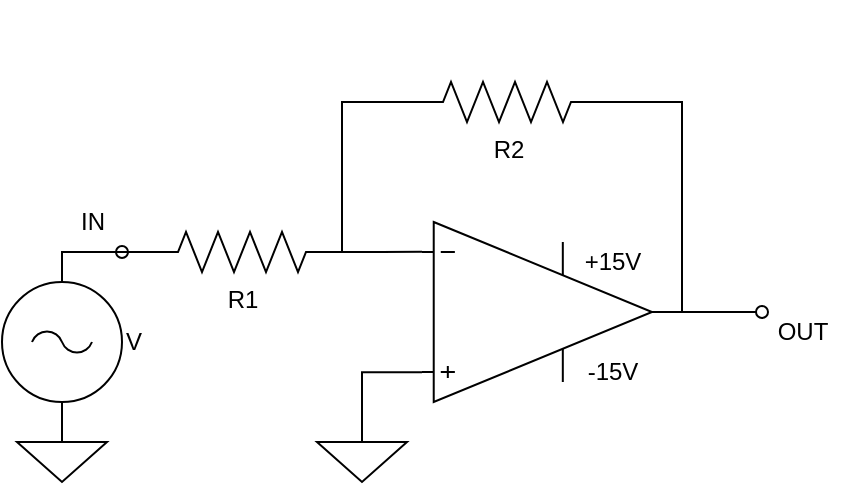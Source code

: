 <mxfile version="13.1.11" type="device"><diagram name="Page-1" id="7e0a89b8-554c-2b80-1dc8-d5c74ca68de4"><mxGraphModel dx="1422" dy="713" grid="1" gridSize="10" guides="1" tooltips="1" connect="1" arrows="0" fold="1" page="1" pageScale="1" pageWidth="1100" pageHeight="850" background="#ffffff" math="0" shadow="0"><root><mxCell id="0"/><mxCell id="1" parent="0"/><mxCell id="ZVsuRvTm9p5kXVCQ8msv-15" style="edgeStyle=orthogonalEdgeStyle;rounded=0;orthogonalLoop=1;jettySize=auto;html=1;exitX=1;exitY=0.5;exitDx=0;exitDy=0;exitPerimeter=0;endArrow=none;endFill=0;fontSize=16;" parent="1" edge="1"><mxGeometry relative="1" as="geometry"><mxPoint x="390" y="270" as="targetPoint"/><mxPoint x="390" y="270" as="sourcePoint"/></mxGeometry></mxCell><mxCell id="ZVsuRvTm9p5kXVCQ8msv-14" style="edgeStyle=orthogonalEdgeStyle;rounded=0;orthogonalLoop=1;jettySize=auto;html=1;endArrow=none;endFill=0;fontSize=16;startArrow=none;startFill=0;exitX=0;exitY=0.5;exitDx=0;exitDy=0;exitPerimeter=0;" parent="1" edge="1" source="L6mjfoqMnN6WN8Gxvz6a-11"><mxGeometry relative="1" as="geometry"><mxPoint x="310" y="395" as="targetPoint"/><mxPoint x="330" y="320" as="sourcePoint"/><Array as="points"><mxPoint x="310" y="320"/><mxPoint x="310" y="395"/></Array></mxGeometry></mxCell><mxCell id="L6mjfoqMnN6WN8Gxvz6a-8" style="edgeStyle=orthogonalEdgeStyle;rounded=0;orthogonalLoop=1;jettySize=auto;html=1;exitX=1;exitY=0.5;exitDx=0;exitDy=0;exitPerimeter=0;endArrow=oval;endFill=0;" edge="1" parent="1" source="L6mjfoqMnN6WN8Gxvz6a-1"><mxGeometry relative="1" as="geometry"><mxPoint x="520" y="425" as="targetPoint"/></mxGeometry></mxCell><mxCell id="L6mjfoqMnN6WN8Gxvz6a-9" style="edgeStyle=orthogonalEdgeStyle;rounded=0;orthogonalLoop=1;jettySize=auto;html=1;exitX=0;exitY=0.835;exitDx=0;exitDy=0;exitPerimeter=0;endArrow=none;endFill=0;" edge="1" parent="1" source="L6mjfoqMnN6WN8Gxvz6a-1" target="L6mjfoqMnN6WN8Gxvz6a-10"><mxGeometry relative="1" as="geometry"><mxPoint x="320" y="560" as="targetPoint"/></mxGeometry></mxCell><mxCell id="L6mjfoqMnN6WN8Gxvz6a-15" style="edgeStyle=orthogonalEdgeStyle;rounded=0;orthogonalLoop=1;jettySize=auto;html=1;entryX=1;entryY=0.5;entryDx=0;entryDy=0;entryPerimeter=0;endArrow=none;endFill=0;" edge="1" parent="1" target="L6mjfoqMnN6WN8Gxvz6a-11"><mxGeometry relative="1" as="geometry"><mxPoint x="480" y="425" as="sourcePoint"/><Array as="points"><mxPoint x="480" y="320"/></Array></mxGeometry></mxCell><mxCell id="L6mjfoqMnN6WN8Gxvz6a-1" value="" style="verticalLabelPosition=bottom;shadow=0;dashed=0;align=center;html=1;verticalAlign=top;shape=mxgraph.electrical.abstract.operational_amp_1;" vertex="1" parent="1"><mxGeometry x="350" y="380" width="115" height="90" as="geometry"/></mxCell><mxCell id="L6mjfoqMnN6WN8Gxvz6a-2" value="+15V" style="text;html=1;align=center;verticalAlign=middle;resizable=0;points=[];autosize=1;" vertex="1" parent="L6mjfoqMnN6WN8Gxvz6a-1"><mxGeometry x="75" y="10" width="40" height="20" as="geometry"/></mxCell><mxCell id="L6mjfoqMnN6WN8Gxvz6a-6" value="-15V" style="text;html=1;align=center;verticalAlign=middle;resizable=0;points=[];autosize=1;" vertex="1" parent="L6mjfoqMnN6WN8Gxvz6a-1"><mxGeometry x="75" y="65" width="40" height="20" as="geometry"/></mxCell><mxCell id="L6mjfoqMnN6WN8Gxvz6a-10" value="" style="pointerEvents=1;verticalLabelPosition=bottom;shadow=0;dashed=0;align=center;html=1;verticalAlign=top;shape=mxgraph.electrical.signal_sources.signal_ground;" vertex="1" parent="1"><mxGeometry x="297.5" y="480" width="45" height="30" as="geometry"/></mxCell><mxCell id="L6mjfoqMnN6WN8Gxvz6a-11" value="R2" style="pointerEvents=1;verticalLabelPosition=bottom;shadow=0;dashed=0;align=center;html=1;verticalAlign=top;shape=mxgraph.electrical.resistors.resistor_2;" vertex="1" parent="1"><mxGeometry x="342.5" y="310" width="100" height="20" as="geometry"/></mxCell><mxCell id="L6mjfoqMnN6WN8Gxvz6a-20" style="edgeStyle=elbowEdgeStyle;rounded=0;orthogonalLoop=1;jettySize=auto;html=1;exitX=1;exitY=0.5;exitDx=0;exitDy=0;exitPerimeter=0;startArrow=none;startFill=0;startSize=0;endArrow=none;endFill=0;targetPerimeterSpacing=6;entryX=0;entryY=0.165;entryDx=0;entryDy=0;entryPerimeter=0;" edge="1" parent="1" source="L6mjfoqMnN6WN8Gxvz6a-12" target="L6mjfoqMnN6WN8Gxvz6a-1"><mxGeometry relative="1" as="geometry"><mxPoint x="340" y="395" as="targetPoint"/><Array as="points"/></mxGeometry></mxCell><mxCell id="L6mjfoqMnN6WN8Gxvz6a-12" value="R1" style="pointerEvents=1;verticalLabelPosition=bottom;shadow=0;dashed=0;align=center;html=1;verticalAlign=top;shape=mxgraph.electrical.resistors.resistor_2;" vertex="1" parent="1"><mxGeometry x="210" y="385" width="100" height="20" as="geometry"/></mxCell><mxCell id="L6mjfoqMnN6WN8Gxvz6a-23" value="OUT" style="text;html=1;align=center;verticalAlign=middle;resizable=0;points=[];autosize=1;" vertex="1" parent="1"><mxGeometry x="520" y="425" width="40" height="20" as="geometry"/></mxCell><mxCell id="L6mjfoqMnN6WN8Gxvz6a-25" style="edgeStyle=elbowEdgeStyle;rounded=0;orthogonalLoop=1;jettySize=auto;html=1;exitX=0.5;exitY=0;exitDx=0;exitDy=0;exitPerimeter=0;startArrow=none;startFill=0;startSize=0;endArrow=none;endFill=0;targetPerimeterSpacing=6;" edge="1" parent="1" source="L6mjfoqMnN6WN8Gxvz6a-24"><mxGeometry relative="1" as="geometry"><mxPoint x="210" y="395" as="targetPoint"/><Array as="points"><mxPoint x="170" y="410"/><mxPoint x="170" y="400"/><mxPoint x="170" y="410"/></Array></mxGeometry></mxCell><mxCell id="L6mjfoqMnN6WN8Gxvz6a-24" value="V" style="pointerEvents=1;verticalLabelPosition=middle;shadow=0;dashed=0;align=left;html=1;verticalAlign=middle;shape=mxgraph.electrical.signal_sources.ac_source;labelPosition=right;" vertex="1" parent="1"><mxGeometry x="140" y="410" width="60" height="60" as="geometry"/></mxCell><mxCell id="L6mjfoqMnN6WN8Gxvz6a-22" style="edgeStyle=elbowEdgeStyle;rounded=0;orthogonalLoop=1;jettySize=auto;html=1;exitX=0;exitY=0.5;exitDx=0;exitDy=0;exitPerimeter=0;startArrow=none;startFill=0;startSize=0;endArrow=oval;endFill=0;targetPerimeterSpacing=6;" edge="1" parent="1" source="L6mjfoqMnN6WN8Gxvz6a-12"><mxGeometry relative="1" as="geometry"><mxPoint x="200" y="395" as="targetPoint"/></mxGeometry></mxCell><mxCell id="L6mjfoqMnN6WN8Gxvz6a-27" style="edgeStyle=elbowEdgeStyle;rounded=0;orthogonalLoop=1;jettySize=auto;html=1;exitX=0.5;exitY=0;exitDx=0;exitDy=0;exitPerimeter=0;entryX=0.5;entryY=1;entryDx=0;entryDy=0;entryPerimeter=0;startArrow=none;startFill=0;startSize=0;endArrow=none;endFill=0;targetPerimeterSpacing=6;" edge="1" parent="1" source="L6mjfoqMnN6WN8Gxvz6a-26" target="L6mjfoqMnN6WN8Gxvz6a-24"><mxGeometry relative="1" as="geometry"/></mxCell><mxCell id="L6mjfoqMnN6WN8Gxvz6a-26" value="" style="pointerEvents=1;verticalLabelPosition=bottom;shadow=0;dashed=0;align=center;html=1;verticalAlign=top;shape=mxgraph.electrical.signal_sources.signal_ground;" vertex="1" parent="1"><mxGeometry x="147.5" y="480" width="45" height="30" as="geometry"/></mxCell><mxCell id="L6mjfoqMnN6WN8Gxvz6a-28" value="IN" style="text;html=1;align=center;verticalAlign=middle;resizable=0;points=[];autosize=1;" vertex="1" parent="1"><mxGeometry x="170" y="370" width="30" height="20" as="geometry"/></mxCell></root></mxGraphModel></diagram></mxfile>